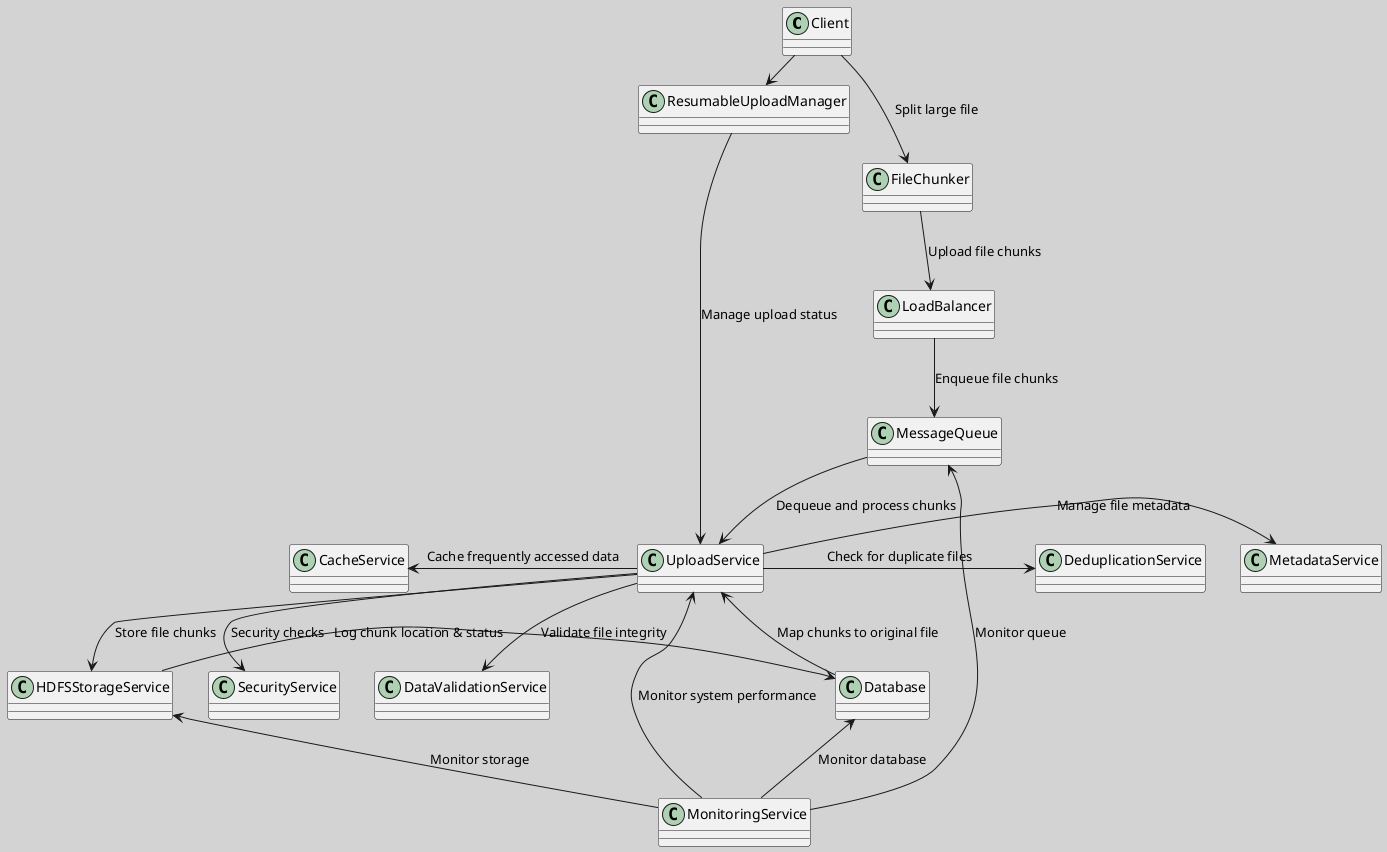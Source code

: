 @startuml
skinparam backgroundColor #D3D3D3
!define RECTANGLE class
RECTANGLE Client
RECTANGLE FileChunker
RECTANGLE LoadBalancer
RECTANGLE UploadService
RECTANGLE HDFSStorageService
RECTANGLE Database
RECTANGLE ResumableUploadManager
RECTANGLE SecurityService
RECTANGLE DataValidationService
RECTANGLE CacheService
RECTANGLE MessageQueue
RECTANGLE DeduplicationService
RECTANGLE MetadataService
RECTANGLE MonitoringService
Client -down-> FileChunker : Split large file
FileChunker -down-> LoadBalancer : Upload file chunks
LoadBalancer -down-> MessageQueue : Enqueue file chunks
MessageQueue -down-> UploadService : Dequeue and process chunks
UploadService -down-> HDFSStorageService : Store file chunks
HDFSStorageService -right-> Database : Log chunk location & status
Database -up-> UploadService : Map chunks to original file
Client -right-> ResumableUploadManager : Manage file chunks
ResumableUploadManager -down-> UploadService : Manage upload status
UploadService -down-> SecurityService : Security checks
UploadService -down-> DataValidationService : Validate file integrity
UploadService -left-> CacheService : Cache frequently accessed data
UploadService -right-> DeduplicationService : Check for duplicate files
UploadService -right-> MetadataService : Manage file metadata
MonitoringService -up-> UploadService : Monitor system performance
MonitoringService -up-> HDFSStorageService : Monitor storage
MonitoringService -up-> Database : Monitor database
MonitoringService -up-> MessageQueue : Monitor queue
@enduml
